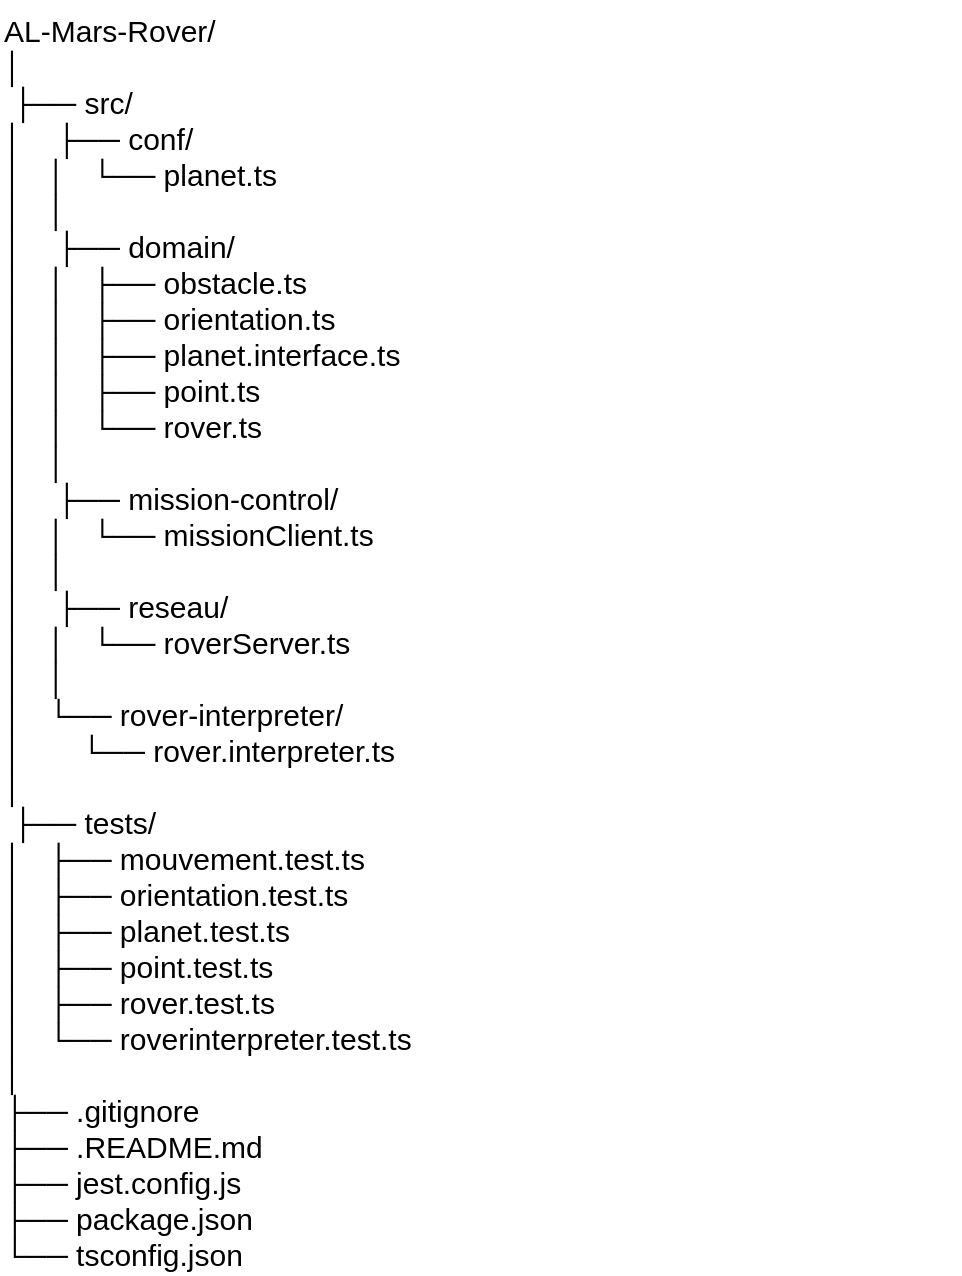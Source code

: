 <mxfile version="24.2.8" type="device">
  <diagram name="Page-1" id="HsJfEJtOVUR4Q3tlChNQ">
    <mxGraphModel dx="986" dy="793" grid="0" gridSize="10" guides="0" tooltips="1" connect="0" arrows="0" fold="1" page="0" pageScale="1" pageWidth="1654" pageHeight="2336" math="0" shadow="0">
      <root>
        <mxCell id="0" />
        <mxCell id="1" parent="0" />
        <UserObject label="AL-Mars-Rover/&#xa;│&#xa; ├── src/&#xa;│    ├── conf/&#xa;│   │   └── planet.ts&#xa;│   │&#xa;│    ├── domain/&#xa;│   │   ├── obstacle.ts&#xa;│   │   ├── orientation.ts&#xa;│   │   ├── planet.interface.ts&#xa;│   │   ├── point.ts&#xa;│   │   └── rover.ts&#xa;│   │&#xa;│    ├── mission-control/&#xa;│   │   └── missionClient.ts&#xa;│   │&#xa;│    ├── reseau/&#xa;│   │   └── roverServer.ts&#xa;│   │&#xa;│   └── rover-interpreter/&#xa;│       └── rover.interpreter.ts&#xa;│&#xa; ├── tests/&#xa;│   ├── mouvement.test.ts&#xa;│   ├── orientation.test.ts&#xa;│   ├── planet.test.ts&#xa;│   ├── point.test.ts&#xa;│   ├── rover.test.ts&#xa;│   └── roverinterpreter.test.ts&#xa;│&#xa;├── .gitignore&#xa;├── .README.md&#xa;├── jest.config.js&#xa;├── package.json&#xa;└── tsconfig.json" link="AL-Mars-Rover/&#xa;│&#xa;├── src/&#xa;│   ├── conf/&#xa;│   │   └── planet.ts&#xa;│   │&#xa;│   ├── domain/&#xa;│   │   ├── obstacle.ts&#xa;│   │   ├── orientation.ts&#xa;│   │   ├── planet.interface.ts&#xa;│   │   ├── point.ts&#xa;│   │   └── rover.ts&#xa;│   │&#xa;│   ├── mission-control/&#xa;│   │   └── missionClient.ts&#xa;│   │&#xa;│   ├── reseau/&#xa;│   │   └── roverServer.ts&#xa;│   │&#xa;│   └── rover-interpreter/&#xa;│       └── rover.interpreter.ts&#xa;│&#xa;├── tests/&#xa;│   ├── mouvement.test.ts&#xa;│   ├── orientation.test.ts&#xa;│   ├── planet.test.ts&#xa;│   ├── point.test.ts&#xa;│   ├── rover.test.ts&#xa;│   └── roverinterpreter.test.ts&#xa;│&#xa;├── .gitignore&#xa;├── .README.md&#xa;├── jest.config.js&#xa;├── package.json&#xa;└── tsconfig.json" id="GU8uhj7_nInUckdfrEhF-1">
          <mxCell style="text;whiteSpace=wrap;fontSize=15;" vertex="1" parent="1">
            <mxGeometry x="540" y="21" width="480" height="620" as="geometry" />
          </mxCell>
        </UserObject>
      </root>
    </mxGraphModel>
  </diagram>
</mxfile>
